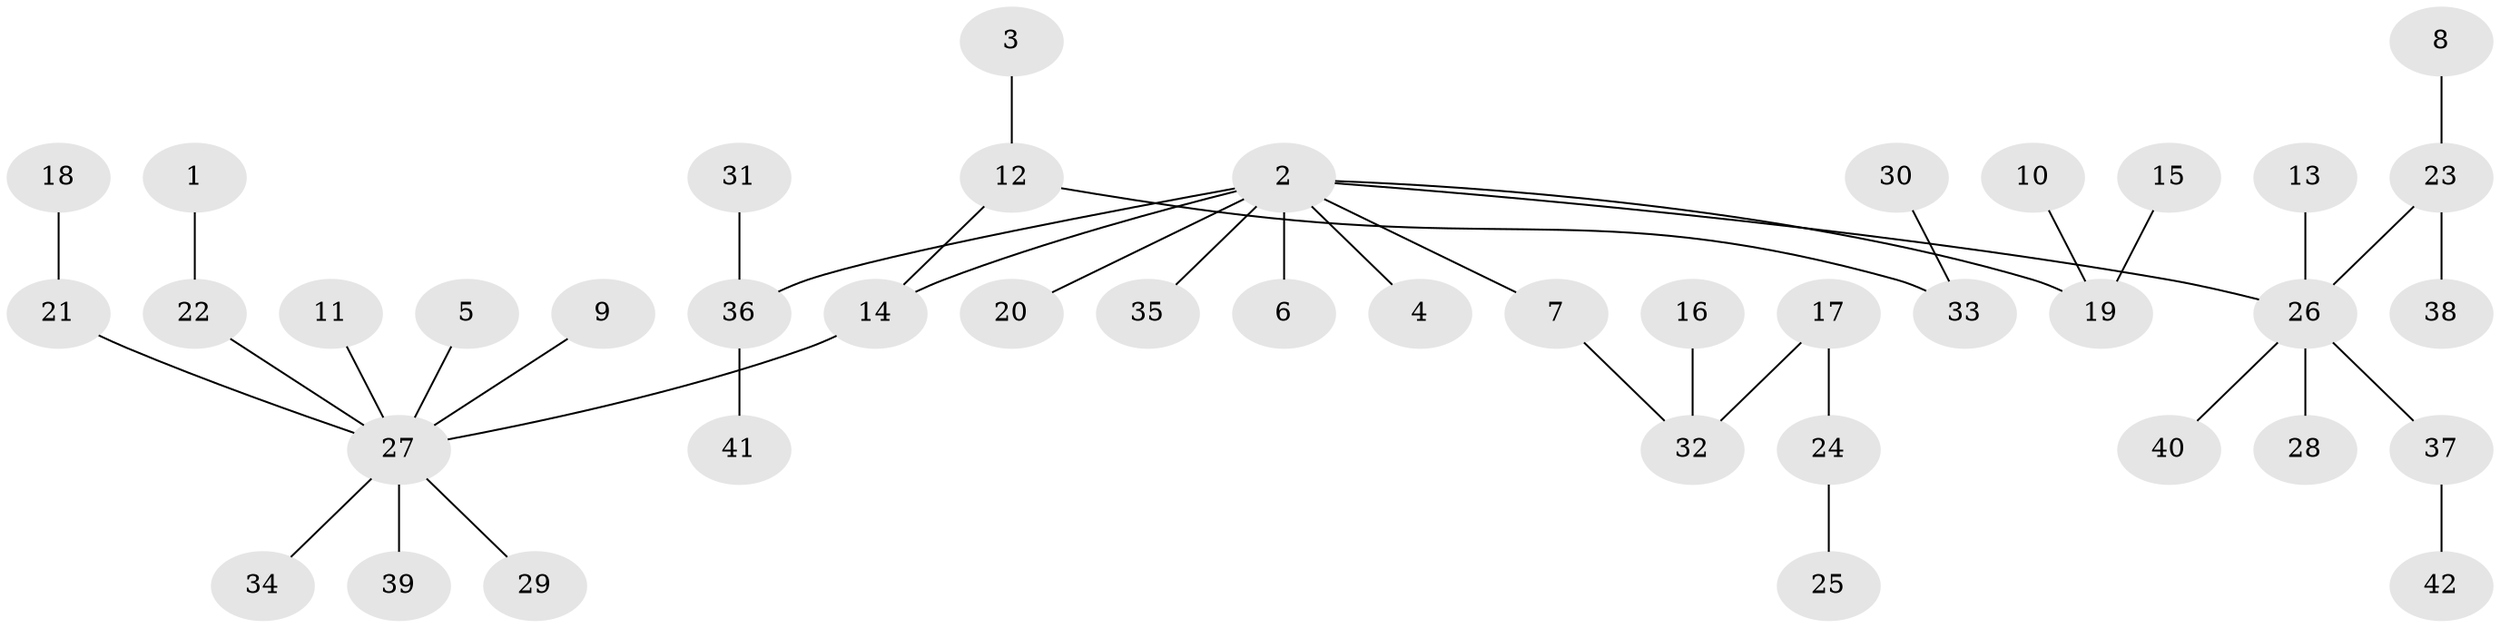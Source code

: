 // original degree distribution, {3: 0.13253012048192772, 6: 0.024096385542168676, 4: 0.060240963855421686, 2: 0.24096385542168675, 5: 0.024096385542168676, 1: 0.5060240963855421, 7: 0.012048192771084338}
// Generated by graph-tools (version 1.1) at 2025/26/03/09/25 03:26:25]
// undirected, 42 vertices, 41 edges
graph export_dot {
graph [start="1"]
  node [color=gray90,style=filled];
  1;
  2;
  3;
  4;
  5;
  6;
  7;
  8;
  9;
  10;
  11;
  12;
  13;
  14;
  15;
  16;
  17;
  18;
  19;
  20;
  21;
  22;
  23;
  24;
  25;
  26;
  27;
  28;
  29;
  30;
  31;
  32;
  33;
  34;
  35;
  36;
  37;
  38;
  39;
  40;
  41;
  42;
  1 -- 22 [weight=1.0];
  2 -- 4 [weight=1.0];
  2 -- 6 [weight=1.0];
  2 -- 7 [weight=1.0];
  2 -- 14 [weight=1.0];
  2 -- 19 [weight=1.0];
  2 -- 20 [weight=1.0];
  2 -- 26 [weight=1.0];
  2 -- 35 [weight=1.0];
  2 -- 36 [weight=1.0];
  3 -- 12 [weight=1.0];
  5 -- 27 [weight=1.0];
  7 -- 32 [weight=1.0];
  8 -- 23 [weight=1.0];
  9 -- 27 [weight=1.0];
  10 -- 19 [weight=1.0];
  11 -- 27 [weight=1.0];
  12 -- 14 [weight=1.0];
  12 -- 33 [weight=1.0];
  13 -- 26 [weight=1.0];
  14 -- 27 [weight=1.0];
  15 -- 19 [weight=1.0];
  16 -- 32 [weight=1.0];
  17 -- 24 [weight=1.0];
  17 -- 32 [weight=1.0];
  18 -- 21 [weight=1.0];
  21 -- 27 [weight=1.0];
  22 -- 27 [weight=1.0];
  23 -- 26 [weight=1.0];
  23 -- 38 [weight=1.0];
  24 -- 25 [weight=1.0];
  26 -- 28 [weight=1.0];
  26 -- 37 [weight=1.0];
  26 -- 40 [weight=1.0];
  27 -- 29 [weight=1.0];
  27 -- 34 [weight=1.0];
  27 -- 39 [weight=1.0];
  30 -- 33 [weight=1.0];
  31 -- 36 [weight=1.0];
  36 -- 41 [weight=1.0];
  37 -- 42 [weight=1.0];
}
